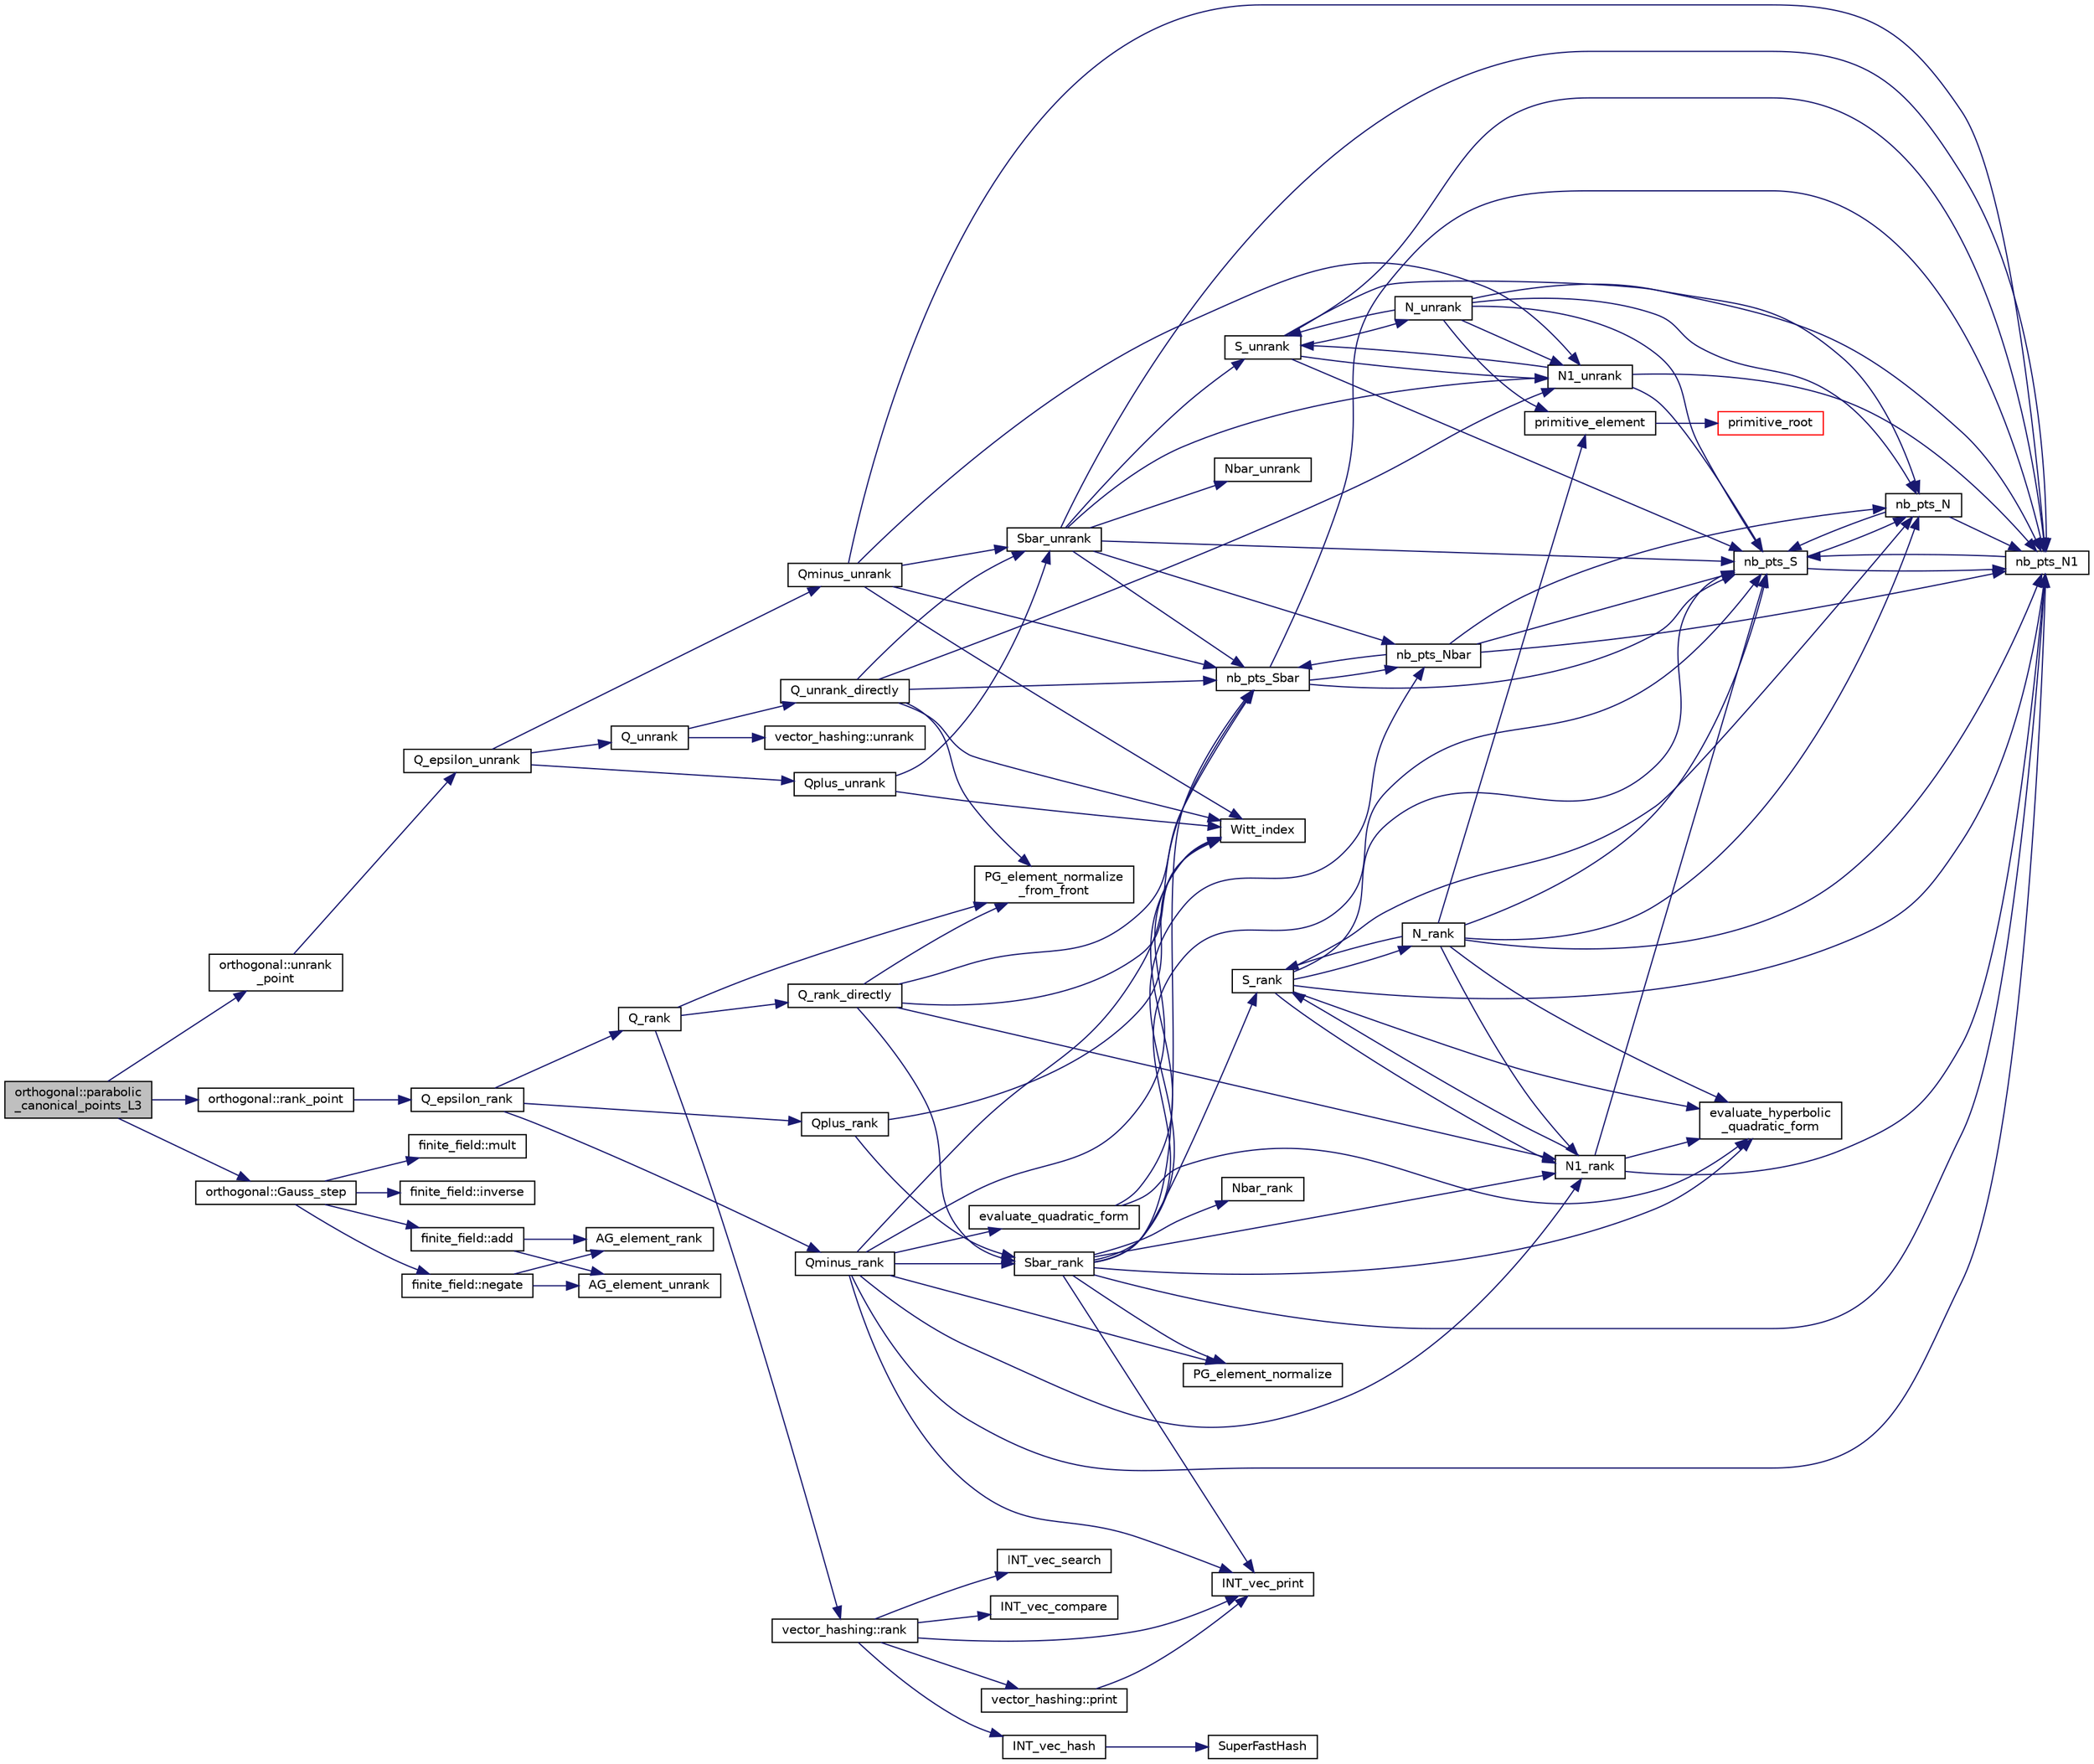 digraph "orthogonal::parabolic_canonical_points_L3"
{
  edge [fontname="Helvetica",fontsize="10",labelfontname="Helvetica",labelfontsize="10"];
  node [fontname="Helvetica",fontsize="10",shape=record];
  rankdir="LR";
  Node13172 [label="orthogonal::parabolic\l_canonical_points_L3",height=0.2,width=0.4,color="black", fillcolor="grey75", style="filled", fontcolor="black"];
  Node13172 -> Node13173 [color="midnightblue",fontsize="10",style="solid",fontname="Helvetica"];
  Node13173 [label="orthogonal::unrank\l_point",height=0.2,width=0.4,color="black", fillcolor="white", style="filled",URL="$d7/daa/classorthogonal.html#ab655117100f7c66c19817b84ac5ac0a0"];
  Node13173 -> Node13174 [color="midnightblue",fontsize="10",style="solid",fontname="Helvetica"];
  Node13174 [label="Q_epsilon_unrank",height=0.2,width=0.4,color="black", fillcolor="white", style="filled",URL="$d4/d67/geometry_8h.html#af162c4d30d4a6528299e37551c353e7b"];
  Node13174 -> Node13175 [color="midnightblue",fontsize="10",style="solid",fontname="Helvetica"];
  Node13175 [label="Q_unrank",height=0.2,width=0.4,color="black", fillcolor="white", style="filled",URL="$db/da0/lib_2foundations_2geometry_2orthogonal__points_8_c.html#a6d02923d5b54ef796934e753e6f5b65b"];
  Node13175 -> Node13176 [color="midnightblue",fontsize="10",style="solid",fontname="Helvetica"];
  Node13176 [label="vector_hashing::unrank",height=0.2,width=0.4,color="black", fillcolor="white", style="filled",URL="$d8/daa/classvector__hashing.html#abbebd3a96a6d27a34b9b49af99e2ed3d"];
  Node13175 -> Node13177 [color="midnightblue",fontsize="10",style="solid",fontname="Helvetica"];
  Node13177 [label="Q_unrank_directly",height=0.2,width=0.4,color="black", fillcolor="white", style="filled",URL="$db/da0/lib_2foundations_2geometry_2orthogonal__points_8_c.html#a105e7e72249e78fcf0785c69099d90ce"];
  Node13177 -> Node13178 [color="midnightblue",fontsize="10",style="solid",fontname="Helvetica"];
  Node13178 [label="Witt_index",height=0.2,width=0.4,color="black", fillcolor="white", style="filled",URL="$db/da0/lib_2foundations_2geometry_2orthogonal__points_8_c.html#ab3483ecb9859a6758f82b5327da50534"];
  Node13177 -> Node13179 [color="midnightblue",fontsize="10",style="solid",fontname="Helvetica"];
  Node13179 [label="nb_pts_Sbar",height=0.2,width=0.4,color="black", fillcolor="white", style="filled",URL="$db/da0/lib_2foundations_2geometry_2orthogonal__points_8_c.html#a986dda26505c9934c771578b084f67cc"];
  Node13179 -> Node13180 [color="midnightblue",fontsize="10",style="solid",fontname="Helvetica"];
  Node13180 [label="nb_pts_S",height=0.2,width=0.4,color="black", fillcolor="white", style="filled",URL="$db/da0/lib_2foundations_2geometry_2orthogonal__points_8_c.html#a9bc3dec6e722644d182738102c3e04f3"];
  Node13180 -> Node13181 [color="midnightblue",fontsize="10",style="solid",fontname="Helvetica"];
  Node13181 [label="nb_pts_N",height=0.2,width=0.4,color="black", fillcolor="white", style="filled",URL="$db/da0/lib_2foundations_2geometry_2orthogonal__points_8_c.html#a93e16898c27b1d1c0a6405a7b0615ba6"];
  Node13181 -> Node13180 [color="midnightblue",fontsize="10",style="solid",fontname="Helvetica"];
  Node13181 -> Node13182 [color="midnightblue",fontsize="10",style="solid",fontname="Helvetica"];
  Node13182 [label="nb_pts_N1",height=0.2,width=0.4,color="black", fillcolor="white", style="filled",URL="$db/da0/lib_2foundations_2geometry_2orthogonal__points_8_c.html#ae0f2e1c76523db67b4ec9629ccc35bc6"];
  Node13182 -> Node13180 [color="midnightblue",fontsize="10",style="solid",fontname="Helvetica"];
  Node13180 -> Node13182 [color="midnightblue",fontsize="10",style="solid",fontname="Helvetica"];
  Node13179 -> Node13183 [color="midnightblue",fontsize="10",style="solid",fontname="Helvetica"];
  Node13183 [label="nb_pts_Nbar",height=0.2,width=0.4,color="black", fillcolor="white", style="filled",URL="$db/da0/lib_2foundations_2geometry_2orthogonal__points_8_c.html#a51b4684a176c6841fd3cd6c34c684c2c"];
  Node13183 -> Node13179 [color="midnightblue",fontsize="10",style="solid",fontname="Helvetica"];
  Node13183 -> Node13181 [color="midnightblue",fontsize="10",style="solid",fontname="Helvetica"];
  Node13183 -> Node13180 [color="midnightblue",fontsize="10",style="solid",fontname="Helvetica"];
  Node13183 -> Node13182 [color="midnightblue",fontsize="10",style="solid",fontname="Helvetica"];
  Node13179 -> Node13182 [color="midnightblue",fontsize="10",style="solid",fontname="Helvetica"];
  Node13177 -> Node13184 [color="midnightblue",fontsize="10",style="solid",fontname="Helvetica"];
  Node13184 [label="Sbar_unrank",height=0.2,width=0.4,color="black", fillcolor="white", style="filled",URL="$db/da0/lib_2foundations_2geometry_2orthogonal__points_8_c.html#a65d9b9ccfff12dd92f4f4e8360701c98"];
  Node13184 -> Node13179 [color="midnightblue",fontsize="10",style="solid",fontname="Helvetica"];
  Node13184 -> Node13180 [color="midnightblue",fontsize="10",style="solid",fontname="Helvetica"];
  Node13184 -> Node13185 [color="midnightblue",fontsize="10",style="solid",fontname="Helvetica"];
  Node13185 [label="S_unrank",height=0.2,width=0.4,color="black", fillcolor="white", style="filled",URL="$db/da0/lib_2foundations_2geometry_2orthogonal__points_8_c.html#a18964a35af25f1b4a85f4eaeb1543d92"];
  Node13185 -> Node13180 [color="midnightblue",fontsize="10",style="solid",fontname="Helvetica"];
  Node13185 -> Node13181 [color="midnightblue",fontsize="10",style="solid",fontname="Helvetica"];
  Node13185 -> Node13182 [color="midnightblue",fontsize="10",style="solid",fontname="Helvetica"];
  Node13185 -> Node13186 [color="midnightblue",fontsize="10",style="solid",fontname="Helvetica"];
  Node13186 [label="N_unrank",height=0.2,width=0.4,color="black", fillcolor="white", style="filled",URL="$db/da0/lib_2foundations_2geometry_2orthogonal__points_8_c.html#ab79724bd19da3bc1b383550113f9d7aa"];
  Node13186 -> Node13180 [color="midnightblue",fontsize="10",style="solid",fontname="Helvetica"];
  Node13186 -> Node13181 [color="midnightblue",fontsize="10",style="solid",fontname="Helvetica"];
  Node13186 -> Node13185 [color="midnightblue",fontsize="10",style="solid",fontname="Helvetica"];
  Node13186 -> Node13182 [color="midnightblue",fontsize="10",style="solid",fontname="Helvetica"];
  Node13186 -> Node13187 [color="midnightblue",fontsize="10",style="solid",fontname="Helvetica"];
  Node13187 [label="N1_unrank",height=0.2,width=0.4,color="black", fillcolor="white", style="filled",URL="$db/da0/lib_2foundations_2geometry_2orthogonal__points_8_c.html#aa9427e27f7f207c1baff3a34cc5d78cf"];
  Node13187 -> Node13180 [color="midnightblue",fontsize="10",style="solid",fontname="Helvetica"];
  Node13187 -> Node13182 [color="midnightblue",fontsize="10",style="solid",fontname="Helvetica"];
  Node13187 -> Node13185 [color="midnightblue",fontsize="10",style="solid",fontname="Helvetica"];
  Node13186 -> Node13188 [color="midnightblue",fontsize="10",style="solid",fontname="Helvetica"];
  Node13188 [label="primitive_element",height=0.2,width=0.4,color="black", fillcolor="white", style="filled",URL="$db/da0/lib_2foundations_2geometry_2orthogonal__points_8_c.html#a97350390ec02c8cd9f54751708e28768"];
  Node13188 -> Node13189 [color="midnightblue",fontsize="10",style="solid",fontname="Helvetica"];
  Node13189 [label="primitive_root",height=0.2,width=0.4,color="red", fillcolor="white", style="filled",URL="$de/dc5/algebra__and__number__theory_8h.html#a0b6f7619d12ff2c4e60b852b820b0972"];
  Node13185 -> Node13187 [color="midnightblue",fontsize="10",style="solid",fontname="Helvetica"];
  Node13184 -> Node13183 [color="midnightblue",fontsize="10",style="solid",fontname="Helvetica"];
  Node13184 -> Node13182 [color="midnightblue",fontsize="10",style="solid",fontname="Helvetica"];
  Node13184 -> Node13191 [color="midnightblue",fontsize="10",style="solid",fontname="Helvetica"];
  Node13191 [label="Nbar_unrank",height=0.2,width=0.4,color="black", fillcolor="white", style="filled",URL="$db/da0/lib_2foundations_2geometry_2orthogonal__points_8_c.html#ad641d8fb061c898a2c18266e263fb278"];
  Node13184 -> Node13187 [color="midnightblue",fontsize="10",style="solid",fontname="Helvetica"];
  Node13177 -> Node13192 [color="midnightblue",fontsize="10",style="solid",fontname="Helvetica"];
  Node13192 [label="PG_element_normalize\l_from_front",height=0.2,width=0.4,color="black", fillcolor="white", style="filled",URL="$d4/d67/geometry_8h.html#af675caf5f9975573455c8d93cb56bf95"];
  Node13177 -> Node13187 [color="midnightblue",fontsize="10",style="solid",fontname="Helvetica"];
  Node13174 -> Node13193 [color="midnightblue",fontsize="10",style="solid",fontname="Helvetica"];
  Node13193 [label="Qplus_unrank",height=0.2,width=0.4,color="black", fillcolor="white", style="filled",URL="$db/da0/lib_2foundations_2geometry_2orthogonal__points_8_c.html#ad50512edd586919700e033744b4a03c8"];
  Node13193 -> Node13178 [color="midnightblue",fontsize="10",style="solid",fontname="Helvetica"];
  Node13193 -> Node13184 [color="midnightblue",fontsize="10",style="solid",fontname="Helvetica"];
  Node13174 -> Node13194 [color="midnightblue",fontsize="10",style="solid",fontname="Helvetica"];
  Node13194 [label="Qminus_unrank",height=0.2,width=0.4,color="black", fillcolor="white", style="filled",URL="$db/da0/lib_2foundations_2geometry_2orthogonal__points_8_c.html#ac2dd18f435ab479095b836a483c12c7d"];
  Node13194 -> Node13178 [color="midnightblue",fontsize="10",style="solid",fontname="Helvetica"];
  Node13194 -> Node13179 [color="midnightblue",fontsize="10",style="solid",fontname="Helvetica"];
  Node13194 -> Node13184 [color="midnightblue",fontsize="10",style="solid",fontname="Helvetica"];
  Node13194 -> Node13182 [color="midnightblue",fontsize="10",style="solid",fontname="Helvetica"];
  Node13194 -> Node13187 [color="midnightblue",fontsize="10",style="solid",fontname="Helvetica"];
  Node13172 -> Node13195 [color="midnightblue",fontsize="10",style="solid",fontname="Helvetica"];
  Node13195 [label="orthogonal::Gauss_step",height=0.2,width=0.4,color="black", fillcolor="white", style="filled",URL="$d7/daa/classorthogonal.html#acc98650297e4c16a55f881780df18ff1"];
  Node13195 -> Node13196 [color="midnightblue",fontsize="10",style="solid",fontname="Helvetica"];
  Node13196 [label="finite_field::negate",height=0.2,width=0.4,color="black", fillcolor="white", style="filled",URL="$df/d5a/classfinite__field.html#aa9d798298f25d4a9262b5bc5f1733e31"];
  Node13196 -> Node13197 [color="midnightblue",fontsize="10",style="solid",fontname="Helvetica"];
  Node13197 [label="AG_element_unrank",height=0.2,width=0.4,color="black", fillcolor="white", style="filled",URL="$d4/d67/geometry_8h.html#a4a33b86c87b2879b97cfa1327abe2885"];
  Node13196 -> Node13198 [color="midnightblue",fontsize="10",style="solid",fontname="Helvetica"];
  Node13198 [label="AG_element_rank",height=0.2,width=0.4,color="black", fillcolor="white", style="filled",URL="$d4/d67/geometry_8h.html#ab2ac908d07dd8038fd996e26bdc75c17"];
  Node13195 -> Node13199 [color="midnightblue",fontsize="10",style="solid",fontname="Helvetica"];
  Node13199 [label="finite_field::mult",height=0.2,width=0.4,color="black", fillcolor="white", style="filled",URL="$df/d5a/classfinite__field.html#a24fb5917aa6d4d656fd855b7f44a13b0"];
  Node13195 -> Node13200 [color="midnightblue",fontsize="10",style="solid",fontname="Helvetica"];
  Node13200 [label="finite_field::inverse",height=0.2,width=0.4,color="black", fillcolor="white", style="filled",URL="$df/d5a/classfinite__field.html#a69f2a12c01e70b7ce2d115c5221c9cdd"];
  Node13195 -> Node13201 [color="midnightblue",fontsize="10",style="solid",fontname="Helvetica"];
  Node13201 [label="finite_field::add",height=0.2,width=0.4,color="black", fillcolor="white", style="filled",URL="$df/d5a/classfinite__field.html#a8f12328a27500f3c7be0c849ebbc9d14"];
  Node13201 -> Node13197 [color="midnightblue",fontsize="10",style="solid",fontname="Helvetica"];
  Node13201 -> Node13198 [color="midnightblue",fontsize="10",style="solid",fontname="Helvetica"];
  Node13172 -> Node13202 [color="midnightblue",fontsize="10",style="solid",fontname="Helvetica"];
  Node13202 [label="orthogonal::rank_point",height=0.2,width=0.4,color="black", fillcolor="white", style="filled",URL="$d7/daa/classorthogonal.html#adb4f1528590a804b3c011a68c9ebf655"];
  Node13202 -> Node13203 [color="midnightblue",fontsize="10",style="solid",fontname="Helvetica"];
  Node13203 [label="Q_epsilon_rank",height=0.2,width=0.4,color="black", fillcolor="white", style="filled",URL="$d4/d67/geometry_8h.html#a0949e1151174e2988aa697cb31942e97"];
  Node13203 -> Node13204 [color="midnightblue",fontsize="10",style="solid",fontname="Helvetica"];
  Node13204 [label="Q_rank",height=0.2,width=0.4,color="black", fillcolor="white", style="filled",URL="$db/da0/lib_2foundations_2geometry_2orthogonal__points_8_c.html#ad2671f4db3224df1e22494b9d946375e"];
  Node13204 -> Node13192 [color="midnightblue",fontsize="10",style="solid",fontname="Helvetica"];
  Node13204 -> Node13205 [color="midnightblue",fontsize="10",style="solid",fontname="Helvetica"];
  Node13205 [label="vector_hashing::rank",height=0.2,width=0.4,color="black", fillcolor="white", style="filled",URL="$d8/daa/classvector__hashing.html#a4879796cc2ade5fcef891747909ec710"];
  Node13205 -> Node13206 [color="midnightblue",fontsize="10",style="solid",fontname="Helvetica"];
  Node13206 [label="INT_vec_hash",height=0.2,width=0.4,color="black", fillcolor="white", style="filled",URL="$d5/db4/io__and__os_8h.html#a2c14b1034b07b03b4df943066edeb99f"];
  Node13206 -> Node13207 [color="midnightblue",fontsize="10",style="solid",fontname="Helvetica"];
  Node13207 [label="SuperFastHash",height=0.2,width=0.4,color="black", fillcolor="white", style="filled",URL="$d5/de2/foundations_2data__structures_2data__structures_8h.html#a11d69a8cb5ac90dfb13d2e25df8eb1ce"];
  Node13205 -> Node13208 [color="midnightblue",fontsize="10",style="solid",fontname="Helvetica"];
  Node13208 [label="INT_vec_search",height=0.2,width=0.4,color="black", fillcolor="white", style="filled",URL="$d5/de2/foundations_2data__structures_2data__structures_8h.html#ad103ef2316a1f671bdb68fd9cd9ba945"];
  Node13205 -> Node13209 [color="midnightblue",fontsize="10",style="solid",fontname="Helvetica"];
  Node13209 [label="INT_vec_compare",height=0.2,width=0.4,color="black", fillcolor="white", style="filled",URL="$d5/de2/foundations_2data__structures_2data__structures_8h.html#ac1a17fca23fb4a338aef8547a4c2fded"];
  Node13205 -> Node13210 [color="midnightblue",fontsize="10",style="solid",fontname="Helvetica"];
  Node13210 [label="INT_vec_print",height=0.2,width=0.4,color="black", fillcolor="white", style="filled",URL="$df/dbf/sajeeb_8_c.html#a79a5901af0b47dd0d694109543c027fe"];
  Node13205 -> Node13211 [color="midnightblue",fontsize="10",style="solid",fontname="Helvetica"];
  Node13211 [label="vector_hashing::print",height=0.2,width=0.4,color="black", fillcolor="white", style="filled",URL="$d8/daa/classvector__hashing.html#a4954caab83535e063633dd5d27a564c5"];
  Node13211 -> Node13210 [color="midnightblue",fontsize="10",style="solid",fontname="Helvetica"];
  Node13204 -> Node13212 [color="midnightblue",fontsize="10",style="solid",fontname="Helvetica"];
  Node13212 [label="Q_rank_directly",height=0.2,width=0.4,color="black", fillcolor="white", style="filled",URL="$db/da0/lib_2foundations_2geometry_2orthogonal__points_8_c.html#a5f856abfc1a984dc77a7e21a239ab88e"];
  Node13212 -> Node13178 [color="midnightblue",fontsize="10",style="solid",fontname="Helvetica"];
  Node13212 -> Node13179 [color="midnightblue",fontsize="10",style="solid",fontname="Helvetica"];
  Node13212 -> Node13213 [color="midnightblue",fontsize="10",style="solid",fontname="Helvetica"];
  Node13213 [label="Sbar_rank",height=0.2,width=0.4,color="black", fillcolor="white", style="filled",URL="$db/da0/lib_2foundations_2geometry_2orthogonal__points_8_c.html#a9f987613e1f3dd623ce4032443a5a4a3"];
  Node13213 -> Node13214 [color="midnightblue",fontsize="10",style="solid",fontname="Helvetica"];
  Node13214 [label="PG_element_normalize",height=0.2,width=0.4,color="black", fillcolor="white", style="filled",URL="$d4/d67/geometry_8h.html#a5a4c3c1158bad6bab0d786c616bd0996"];
  Node13213 -> Node13210 [color="midnightblue",fontsize="10",style="solid",fontname="Helvetica"];
  Node13213 -> Node13179 [color="midnightblue",fontsize="10",style="solid",fontname="Helvetica"];
  Node13213 -> Node13180 [color="midnightblue",fontsize="10",style="solid",fontname="Helvetica"];
  Node13213 -> Node13215 [color="midnightblue",fontsize="10",style="solid",fontname="Helvetica"];
  Node13215 [label="S_rank",height=0.2,width=0.4,color="black", fillcolor="white", style="filled",URL="$db/da0/lib_2foundations_2geometry_2orthogonal__points_8_c.html#a3a31f4ab7622dfd1d56e995cee509faa"];
  Node13215 -> Node13180 [color="midnightblue",fontsize="10",style="solid",fontname="Helvetica"];
  Node13215 -> Node13181 [color="midnightblue",fontsize="10",style="solid",fontname="Helvetica"];
  Node13215 -> Node13182 [color="midnightblue",fontsize="10",style="solid",fontname="Helvetica"];
  Node13215 -> Node13216 [color="midnightblue",fontsize="10",style="solid",fontname="Helvetica"];
  Node13216 [label="N_rank",height=0.2,width=0.4,color="black", fillcolor="white", style="filled",URL="$db/da0/lib_2foundations_2geometry_2orthogonal__points_8_c.html#a750a27350273e325e879377a9ee17bbb"];
  Node13216 -> Node13180 [color="midnightblue",fontsize="10",style="solid",fontname="Helvetica"];
  Node13216 -> Node13181 [color="midnightblue",fontsize="10",style="solid",fontname="Helvetica"];
  Node13216 -> Node13215 [color="midnightblue",fontsize="10",style="solid",fontname="Helvetica"];
  Node13216 -> Node13217 [color="midnightblue",fontsize="10",style="solid",fontname="Helvetica"];
  Node13217 [label="evaluate_hyperbolic\l_quadratic_form",height=0.2,width=0.4,color="black", fillcolor="white", style="filled",URL="$db/da0/lib_2foundations_2geometry_2orthogonal__points_8_c.html#a5f2c422dc24d5720e7a1b36a794ba65a"];
  Node13216 -> Node13182 [color="midnightblue",fontsize="10",style="solid",fontname="Helvetica"];
  Node13216 -> Node13188 [color="midnightblue",fontsize="10",style="solid",fontname="Helvetica"];
  Node13216 -> Node13218 [color="midnightblue",fontsize="10",style="solid",fontname="Helvetica"];
  Node13218 [label="N1_rank",height=0.2,width=0.4,color="black", fillcolor="white", style="filled",URL="$db/da0/lib_2foundations_2geometry_2orthogonal__points_8_c.html#aeb5e4527dd73fce52439f30400b9946a"];
  Node13218 -> Node13180 [color="midnightblue",fontsize="10",style="solid",fontname="Helvetica"];
  Node13218 -> Node13182 [color="midnightblue",fontsize="10",style="solid",fontname="Helvetica"];
  Node13218 -> Node13215 [color="midnightblue",fontsize="10",style="solid",fontname="Helvetica"];
  Node13218 -> Node13217 [color="midnightblue",fontsize="10",style="solid",fontname="Helvetica"];
  Node13215 -> Node13217 [color="midnightblue",fontsize="10",style="solid",fontname="Helvetica"];
  Node13215 -> Node13218 [color="midnightblue",fontsize="10",style="solid",fontname="Helvetica"];
  Node13213 -> Node13183 [color="midnightblue",fontsize="10",style="solid",fontname="Helvetica"];
  Node13213 -> Node13182 [color="midnightblue",fontsize="10",style="solid",fontname="Helvetica"];
  Node13213 -> Node13219 [color="midnightblue",fontsize="10",style="solid",fontname="Helvetica"];
  Node13219 [label="Nbar_rank",height=0.2,width=0.4,color="black", fillcolor="white", style="filled",URL="$db/da0/lib_2foundations_2geometry_2orthogonal__points_8_c.html#ab1a27ed33557b959a5f02d2a4b81857a"];
  Node13213 -> Node13217 [color="midnightblue",fontsize="10",style="solid",fontname="Helvetica"];
  Node13213 -> Node13218 [color="midnightblue",fontsize="10",style="solid",fontname="Helvetica"];
  Node13212 -> Node13192 [color="midnightblue",fontsize="10",style="solid",fontname="Helvetica"];
  Node13212 -> Node13218 [color="midnightblue",fontsize="10",style="solid",fontname="Helvetica"];
  Node13203 -> Node13220 [color="midnightblue",fontsize="10",style="solid",fontname="Helvetica"];
  Node13220 [label="Qplus_rank",height=0.2,width=0.4,color="black", fillcolor="white", style="filled",URL="$db/da0/lib_2foundations_2geometry_2orthogonal__points_8_c.html#aaa1be357d007a845ce2866169d63afb7"];
  Node13220 -> Node13178 [color="midnightblue",fontsize="10",style="solid",fontname="Helvetica"];
  Node13220 -> Node13213 [color="midnightblue",fontsize="10",style="solid",fontname="Helvetica"];
  Node13203 -> Node13221 [color="midnightblue",fontsize="10",style="solid",fontname="Helvetica"];
  Node13221 [label="Qminus_rank",height=0.2,width=0.4,color="black", fillcolor="white", style="filled",URL="$db/da0/lib_2foundations_2geometry_2orthogonal__points_8_c.html#aec3e3dad3c2c12fa081edab0af2cb91a"];
  Node13221 -> Node13178 [color="midnightblue",fontsize="10",style="solid",fontname="Helvetica"];
  Node13221 -> Node13222 [color="midnightblue",fontsize="10",style="solid",fontname="Helvetica"];
  Node13222 [label="evaluate_quadratic_form",height=0.2,width=0.4,color="black", fillcolor="white", style="filled",URL="$db/da0/lib_2foundations_2geometry_2orthogonal__points_8_c.html#a4faa3ca9079fe60d4ad421506491ed6a"];
  Node13222 -> Node13178 [color="midnightblue",fontsize="10",style="solid",fontname="Helvetica"];
  Node13222 -> Node13217 [color="midnightblue",fontsize="10",style="solid",fontname="Helvetica"];
  Node13221 -> Node13210 [color="midnightblue",fontsize="10",style="solid",fontname="Helvetica"];
  Node13221 -> Node13214 [color="midnightblue",fontsize="10",style="solid",fontname="Helvetica"];
  Node13221 -> Node13213 [color="midnightblue",fontsize="10",style="solid",fontname="Helvetica"];
  Node13221 -> Node13179 [color="midnightblue",fontsize="10",style="solid",fontname="Helvetica"];
  Node13221 -> Node13182 [color="midnightblue",fontsize="10",style="solid",fontname="Helvetica"];
  Node13221 -> Node13218 [color="midnightblue",fontsize="10",style="solid",fontname="Helvetica"];
}
